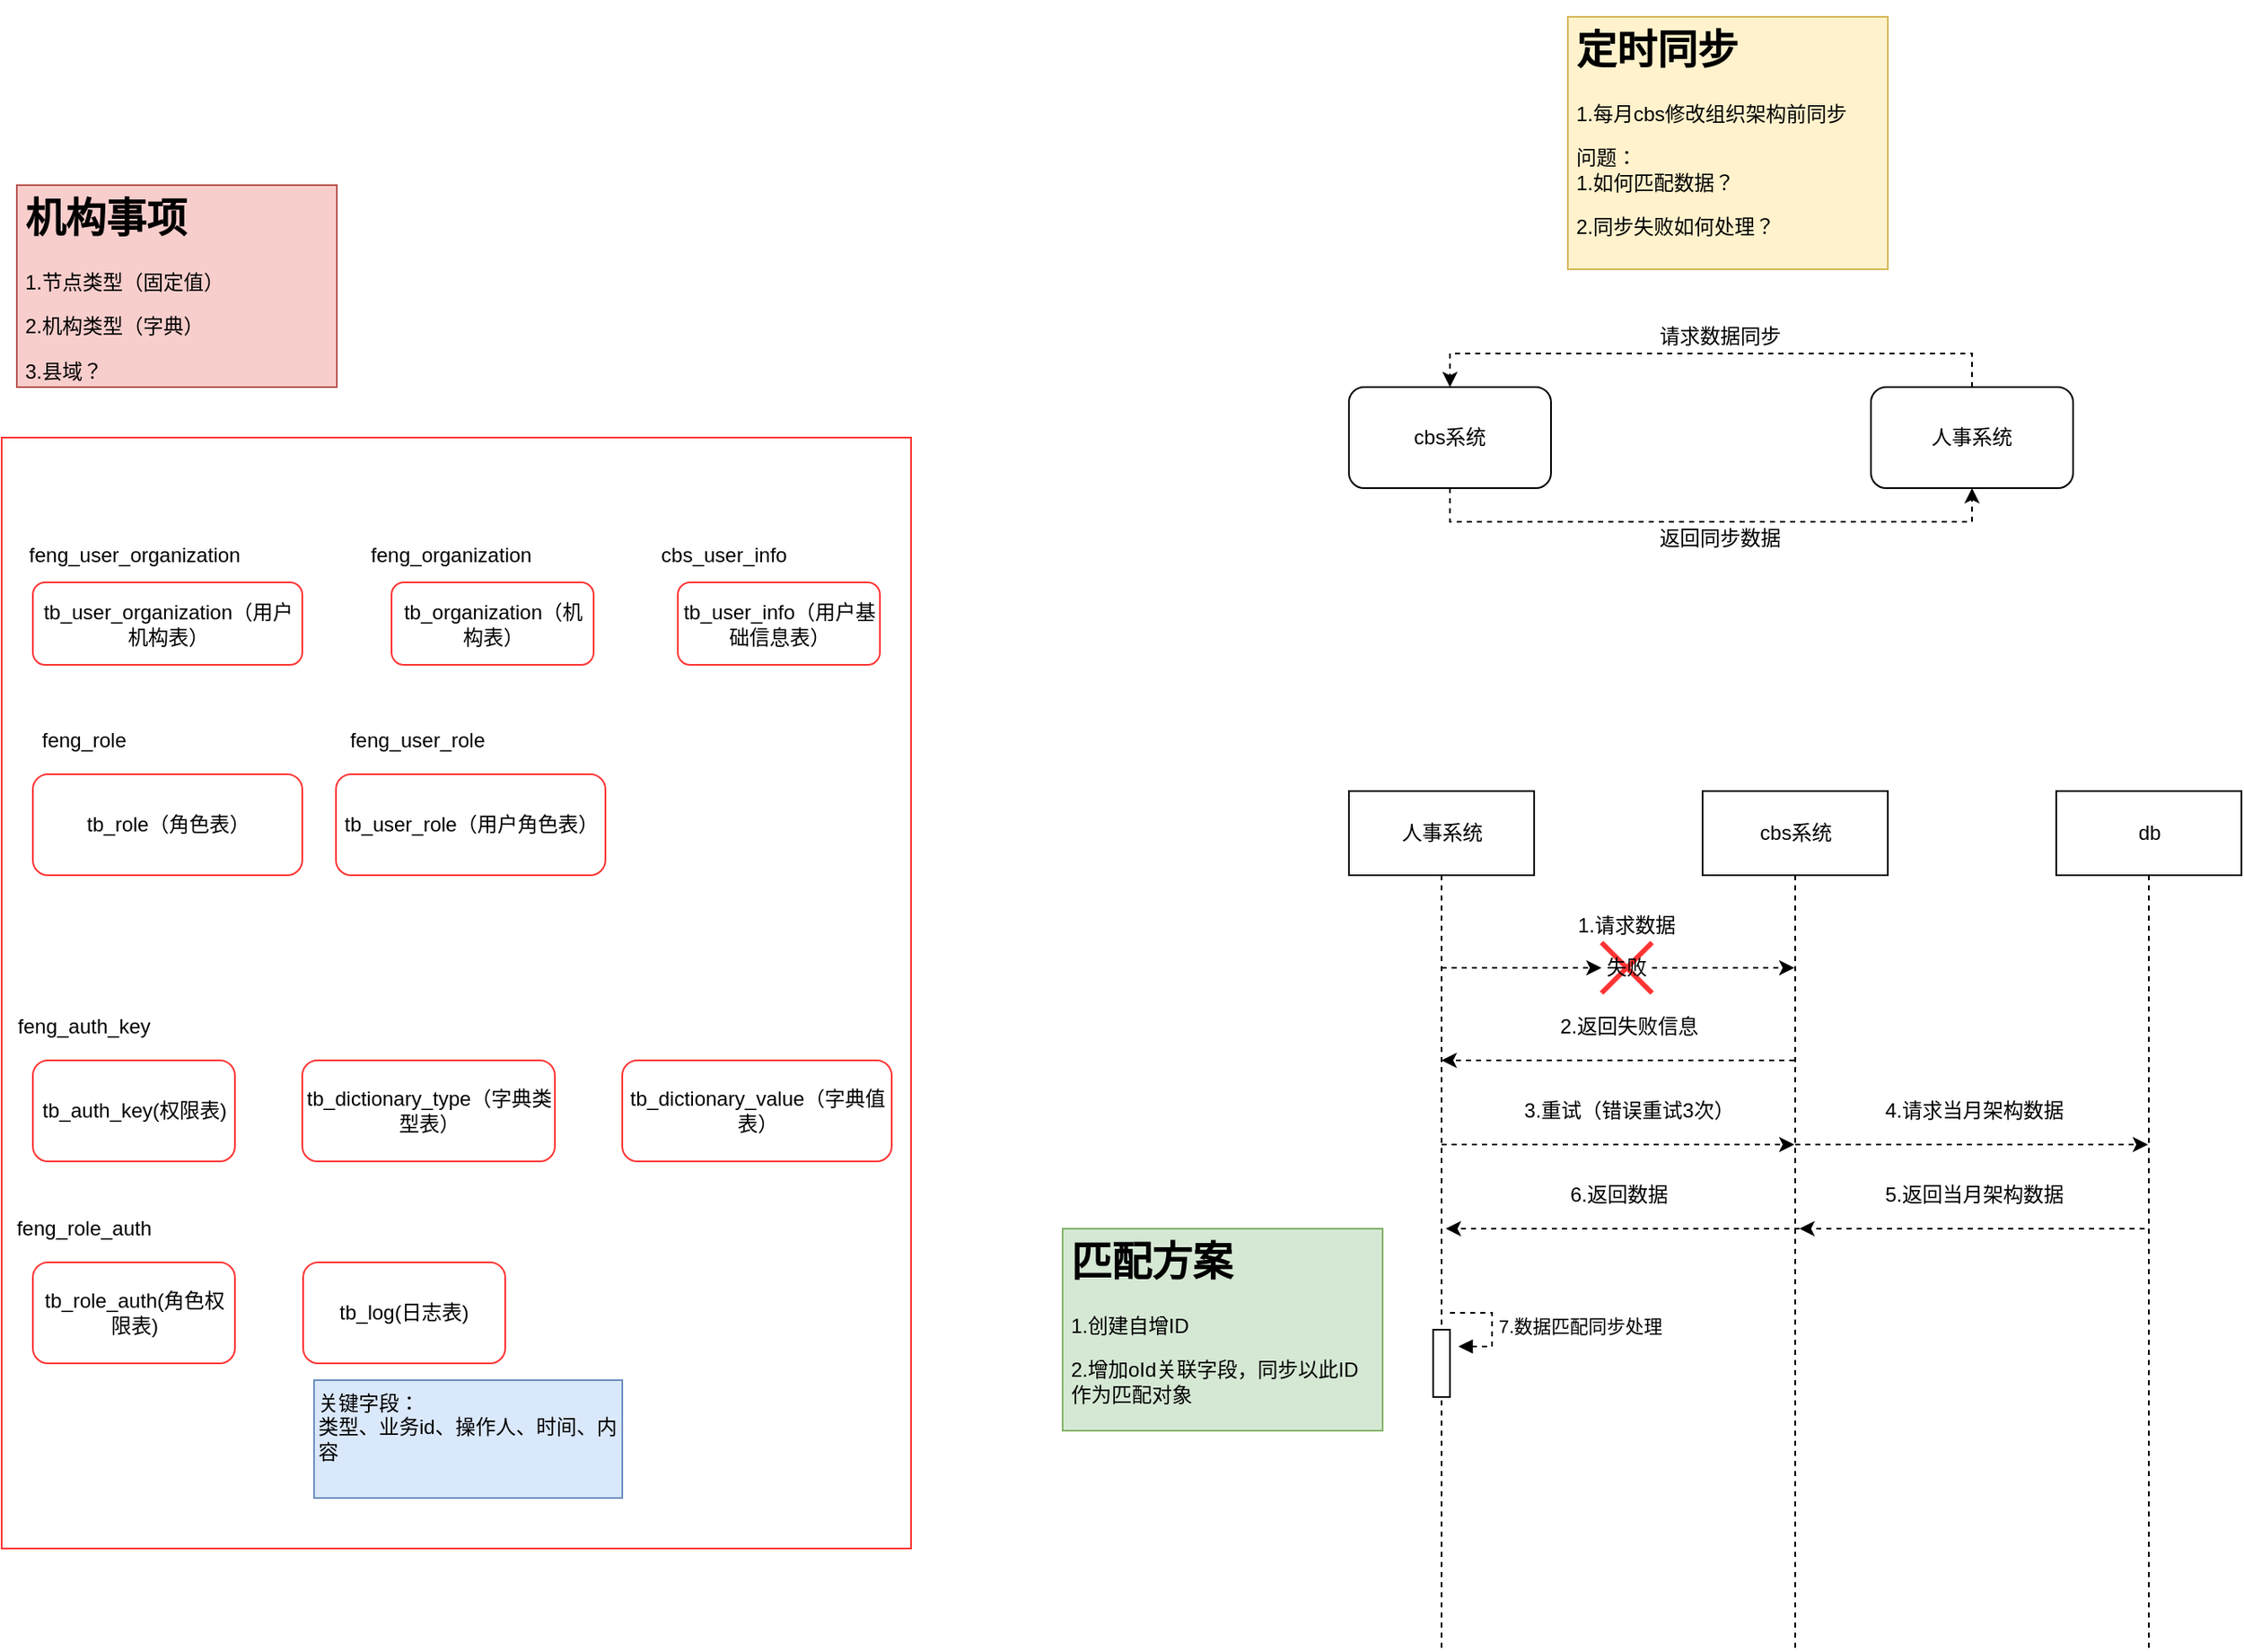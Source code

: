 <mxfile version="12.9.6" type="github">
  <diagram id="gmowgZO424j0YN9QJ7oB" name="Page-1">
    <mxGraphModel dx="2249" dy="1931" grid="1" gridSize="10" guides="1" tooltips="1" connect="1" arrows="1" fold="1" page="1" pageScale="1" pageWidth="827" pageHeight="1169" math="0" shadow="0">
      <root>
        <mxCell id="0" />
        <mxCell id="1" parent="0" />
        <mxCell id="diCT8yxzyd8HaNReu1Z--58" value="" style="rounded=0;whiteSpace=wrap;html=1;strokeColor=#FF3333;" vertex="1" parent="1">
          <mxGeometry x="-660" y="160" width="540" height="660" as="geometry" />
        </mxCell>
        <mxCell id="n_vHZ7G0vCN_T8LKIROB-9" style="edgeStyle=orthogonalEdgeStyle;rounded=0;orthogonalLoop=1;jettySize=auto;html=1;entryX=0.5;entryY=1;entryDx=0;entryDy=0;dashed=1;" parent="1" source="n_vHZ7G0vCN_T8LKIROB-1" target="n_vHZ7G0vCN_T8LKIROB-2" edge="1">
          <mxGeometry relative="1" as="geometry">
            <Array as="points">
              <mxPoint x="200" y="210" />
              <mxPoint x="510" y="210" />
            </Array>
          </mxGeometry>
        </mxCell>
        <mxCell id="n_vHZ7G0vCN_T8LKIROB-10" value="返回同步数据" style="text;html=1;align=center;verticalAlign=middle;resizable=0;points=[];labelBackgroundColor=#ffffff;" parent="n_vHZ7G0vCN_T8LKIROB-9" vertex="1" connectable="0">
          <mxGeometry x="0.126" y="1" relative="1" as="geometry">
            <mxPoint x="-17" y="11" as="offset" />
          </mxGeometry>
        </mxCell>
        <mxCell id="n_vHZ7G0vCN_T8LKIROB-1" value="cbs系统" style="rounded=1;whiteSpace=wrap;html=1;" parent="1" vertex="1">
          <mxGeometry x="140" y="130" width="120" height="60" as="geometry" />
        </mxCell>
        <mxCell id="n_vHZ7G0vCN_T8LKIROB-7" style="edgeStyle=orthogonalEdgeStyle;rounded=0;orthogonalLoop=1;jettySize=auto;html=1;entryX=0.5;entryY=0;entryDx=0;entryDy=0;dashed=1;" parent="1" source="n_vHZ7G0vCN_T8LKIROB-2" target="n_vHZ7G0vCN_T8LKIROB-1" edge="1">
          <mxGeometry relative="1" as="geometry">
            <Array as="points">
              <mxPoint x="510" y="110" />
              <mxPoint x="200" y="110" />
            </Array>
          </mxGeometry>
        </mxCell>
        <mxCell id="n_vHZ7G0vCN_T8LKIROB-8" value="请求数据同步" style="text;html=1;align=center;verticalAlign=middle;resizable=0;points=[];labelBackgroundColor=#ffffff;" parent="n_vHZ7G0vCN_T8LKIROB-7" vertex="1" connectable="0">
          <mxGeometry x="0.126" y="3" relative="1" as="geometry">
            <mxPoint x="27" y="-13" as="offset" />
          </mxGeometry>
        </mxCell>
        <mxCell id="n_vHZ7G0vCN_T8LKIROB-2" value="人事系统" style="rounded=1;whiteSpace=wrap;html=1;" parent="1" vertex="1">
          <mxGeometry x="450" y="130" width="120" height="60" as="geometry" />
        </mxCell>
        <mxCell id="n_vHZ7G0vCN_T8LKIROB-12" value="&lt;h1&gt;定时同步&lt;/h1&gt;&lt;p&gt;1.每月cbs修改组织架构前同步&lt;/p&gt;&lt;p&gt;问题：&lt;br&gt;1.如何匹配数据？&lt;/p&gt;&lt;p&gt;2.同步失败如何处理？&lt;/p&gt;" style="text;html=1;strokeColor=#d6b656;fillColor=#fff2cc;spacing=5;spacingTop=-20;whiteSpace=wrap;overflow=hidden;rounded=0;" parent="1" vertex="1">
          <mxGeometry x="270" y="-90" width="190" height="150" as="geometry" />
        </mxCell>
        <mxCell id="diCT8yxzyd8HaNReu1Z--2" value="人事系统" style="html=1;" vertex="1" parent="1">
          <mxGeometry x="140" y="370" width="110" height="50" as="geometry" />
        </mxCell>
        <mxCell id="diCT8yxzyd8HaNReu1Z--3" value="cbs系统" style="html=1;" vertex="1" parent="1">
          <mxGeometry x="350" y="370" width="110" height="50" as="geometry" />
        </mxCell>
        <mxCell id="diCT8yxzyd8HaNReu1Z--13" style="edgeStyle=orthogonalEdgeStyle;rounded=0;orthogonalLoop=1;jettySize=auto;html=1;dashed=1;" edge="1" parent="1" source="diCT8yxzyd8HaNReu1Z--25" target="diCT8yxzyd8HaNReu1Z--7">
          <mxGeometry relative="1" as="geometry">
            <mxPoint x="350" y="570" as="targetPoint" />
            <Array as="points">
              <mxPoint x="380" y="475" />
              <mxPoint x="380" y="475" />
            </Array>
          </mxGeometry>
        </mxCell>
        <mxCell id="diCT8yxzyd8HaNReu1Z--33" style="edgeStyle=orthogonalEdgeStyle;rounded=0;orthogonalLoop=1;jettySize=auto;html=1;dashed=1;" edge="1" parent="1" source="diCT8yxzyd8HaNReu1Z--4" target="diCT8yxzyd8HaNReu1Z--7">
          <mxGeometry relative="1" as="geometry">
            <Array as="points">
              <mxPoint x="310" y="580" />
              <mxPoint x="310" y="580" />
            </Array>
          </mxGeometry>
        </mxCell>
        <mxCell id="diCT8yxzyd8HaNReu1Z--37" value="3.重试（错误重试3次）" style="text;html=1;align=center;verticalAlign=middle;resizable=0;points=[];labelBackgroundColor=#ffffff;" vertex="1" connectable="0" parent="diCT8yxzyd8HaNReu1Z--33">
          <mxGeometry x="0.319" y="-2" relative="1" as="geometry">
            <mxPoint x="-27.5" y="-22" as="offset" />
          </mxGeometry>
        </mxCell>
        <mxCell id="diCT8yxzyd8HaNReu1Z--4" value="" style="shape=umlLifeline;participant=umlEntity;perimeter=lifelinePerimeter;whiteSpace=wrap;html=1;container=1;collapsible=0;recursiveResize=0;verticalAlign=top;spacingTop=36;labelBackgroundColor=#ffffff;outlineConnect=0;size=0;" vertex="1" parent="1">
          <mxGeometry x="175" y="420" width="40" height="460" as="geometry" />
        </mxCell>
        <mxCell id="diCT8yxzyd8HaNReu1Z--20" value="" style="html=1;points=[];perimeter=orthogonalPerimeter;" vertex="1" parent="diCT8yxzyd8HaNReu1Z--4">
          <mxGeometry x="15" y="270" width="10" height="40" as="geometry" />
        </mxCell>
        <mxCell id="diCT8yxzyd8HaNReu1Z--6" value="db" style="html=1;" vertex="1" parent="1">
          <mxGeometry x="560" y="370" width="110" height="50" as="geometry" />
        </mxCell>
        <mxCell id="diCT8yxzyd8HaNReu1Z--11" style="edgeStyle=orthogonalEdgeStyle;rounded=0;orthogonalLoop=1;jettySize=auto;html=1;dashed=1;" edge="1" parent="1" source="diCT8yxzyd8HaNReu1Z--7" target="diCT8yxzyd8HaNReu1Z--8">
          <mxGeometry relative="1" as="geometry">
            <mxPoint x="550" y="570" as="targetPoint" />
            <Array as="points">
              <mxPoint x="500" y="580" />
              <mxPoint x="500" y="580" />
            </Array>
          </mxGeometry>
        </mxCell>
        <mxCell id="diCT8yxzyd8HaNReu1Z--12" value="4.请求当月架构数据" style="text;html=1;align=center;verticalAlign=middle;resizable=0;points=[];labelBackgroundColor=#ffffff;" vertex="1" connectable="0" parent="diCT8yxzyd8HaNReu1Z--11">
          <mxGeometry x="0.185" relative="1" as="geometry">
            <mxPoint x="-18.5" y="-20" as="offset" />
          </mxGeometry>
        </mxCell>
        <mxCell id="diCT8yxzyd8HaNReu1Z--16" style="edgeStyle=orthogonalEdgeStyle;rounded=0;orthogonalLoop=1;jettySize=auto;html=1;dashed=1;" edge="1" parent="1">
          <mxGeometry relative="1" as="geometry">
            <mxPoint x="407.5" y="630" as="sourcePoint" />
            <mxPoint x="197.5" y="630" as="targetPoint" />
          </mxGeometry>
        </mxCell>
        <mxCell id="diCT8yxzyd8HaNReu1Z--18" value="6.返回数据" style="text;html=1;align=center;verticalAlign=middle;resizable=0;points=[];labelBackgroundColor=#ffffff;" vertex="1" connectable="0" parent="diCT8yxzyd8HaNReu1Z--16">
          <mxGeometry x="-0.176" relative="1" as="geometry">
            <mxPoint x="-21.5" y="-20" as="offset" />
          </mxGeometry>
        </mxCell>
        <mxCell id="diCT8yxzyd8HaNReu1Z--35" style="edgeStyle=orthogonalEdgeStyle;rounded=0;orthogonalLoop=1;jettySize=auto;html=1;dashed=1;" edge="1" parent="1" source="diCT8yxzyd8HaNReu1Z--7" target="diCT8yxzyd8HaNReu1Z--4">
          <mxGeometry relative="1" as="geometry">
            <Array as="points">
              <mxPoint x="300" y="530" />
              <mxPoint x="300" y="530" />
            </Array>
          </mxGeometry>
        </mxCell>
        <mxCell id="diCT8yxzyd8HaNReu1Z--36" value="2.返回失败信息" style="text;html=1;align=center;verticalAlign=middle;resizable=0;points=[];labelBackgroundColor=#ffffff;" vertex="1" connectable="0" parent="diCT8yxzyd8HaNReu1Z--35">
          <mxGeometry x="0.09" y="24" relative="1" as="geometry">
            <mxPoint x="15.5" y="-44" as="offset" />
          </mxGeometry>
        </mxCell>
        <mxCell id="diCT8yxzyd8HaNReu1Z--7" value="" style="shape=umlLifeline;participant=umlEntity;perimeter=lifelinePerimeter;whiteSpace=wrap;html=1;container=1;collapsible=0;recursiveResize=0;verticalAlign=top;spacingTop=36;labelBackgroundColor=#ffffff;outlineConnect=0;size=0;" vertex="1" parent="1">
          <mxGeometry x="385" y="420" width="40" height="460" as="geometry" />
        </mxCell>
        <mxCell id="diCT8yxzyd8HaNReu1Z--15" style="edgeStyle=orthogonalEdgeStyle;rounded=0;orthogonalLoop=1;jettySize=auto;html=1;dashed=1;" edge="1" parent="1">
          <mxGeometry relative="1" as="geometry">
            <mxPoint x="612.5" y="630" as="sourcePoint" />
            <mxPoint x="407.5" y="630" as="targetPoint" />
          </mxGeometry>
        </mxCell>
        <mxCell id="diCT8yxzyd8HaNReu1Z--17" value="5.返回当月架构数据" style="text;html=1;align=center;verticalAlign=middle;resizable=0;points=[];labelBackgroundColor=#ffffff;" vertex="1" connectable="0" parent="diCT8yxzyd8HaNReu1Z--15">
          <mxGeometry x="-0.176" y="2" relative="1" as="geometry">
            <mxPoint x="-17.5" y="-22" as="offset" />
          </mxGeometry>
        </mxCell>
        <mxCell id="diCT8yxzyd8HaNReu1Z--8" value="" style="shape=umlLifeline;participant=umlEntity;perimeter=lifelinePerimeter;whiteSpace=wrap;html=1;container=1;collapsible=0;recursiveResize=0;verticalAlign=top;spacingTop=36;labelBackgroundColor=#ffffff;outlineConnect=0;size=0;" vertex="1" parent="1">
          <mxGeometry x="595" y="420" width="40" height="460" as="geometry" />
        </mxCell>
        <mxCell id="diCT8yxzyd8HaNReu1Z--25" value="失败" style="shape=umlDestroy;whiteSpace=wrap;html=1;strokeWidth=3;strokeColor=#FF3333;" vertex="1" parent="1">
          <mxGeometry x="290" y="460" width="30" height="30" as="geometry" />
        </mxCell>
        <mxCell id="diCT8yxzyd8HaNReu1Z--26" style="edgeStyle=orthogonalEdgeStyle;rounded=0;orthogonalLoop=1;jettySize=auto;html=1;dashed=1;" edge="1" parent="1" source="diCT8yxzyd8HaNReu1Z--4" target="diCT8yxzyd8HaNReu1Z--25">
          <mxGeometry relative="1" as="geometry">
            <mxPoint x="194.5" y="470" as="sourcePoint" />
            <mxPoint x="404.5" y="470" as="targetPoint" />
            <Array as="points">
              <mxPoint x="220" y="475" />
              <mxPoint x="220" y="475" />
            </Array>
          </mxGeometry>
        </mxCell>
        <mxCell id="diCT8yxzyd8HaNReu1Z--34" value="1.请求数据" style="text;html=1;strokeColor=none;fillColor=none;align=center;verticalAlign=middle;whiteSpace=wrap;rounded=0;" vertex="1" parent="1">
          <mxGeometry x="245" y="440" width="120" height="20" as="geometry" />
        </mxCell>
        <mxCell id="diCT8yxzyd8HaNReu1Z--21" value="7.数据匹配同步处理" style="edgeStyle=orthogonalEdgeStyle;html=1;align=left;spacingLeft=2;endArrow=block;rounded=0;entryX=1;entryY=0;dashed=1;" edge="1" parent="1">
          <mxGeometry relative="1" as="geometry">
            <mxPoint x="200" y="680" as="sourcePoint" />
            <Array as="points">
              <mxPoint x="225" y="680" />
            </Array>
            <mxPoint x="205" y="700" as="targetPoint" />
          </mxGeometry>
        </mxCell>
        <mxCell id="diCT8yxzyd8HaNReu1Z--39" value="&lt;h1&gt;匹配方案&lt;/h1&gt;&lt;p&gt;1.创建自增ID&lt;/p&gt;&lt;p&gt;2.增加oId关联字段，同步以此ID作为匹配对象&lt;/p&gt;" style="text;html=1;strokeColor=#82b366;fillColor=#d5e8d4;spacing=5;spacingTop=-20;whiteSpace=wrap;overflow=hidden;rounded=0;" vertex="1" parent="1">
          <mxGeometry x="-30" y="630" width="190" height="120" as="geometry" />
        </mxCell>
        <mxCell id="diCT8yxzyd8HaNReu1Z--40" value="tb_organization（机构表）" style="rounded=1;whiteSpace=wrap;html=1;strokeColor=#FF3333;" vertex="1" parent="1">
          <mxGeometry x="-428.5" y="246" width="120" height="49" as="geometry" />
        </mxCell>
        <mxCell id="diCT8yxzyd8HaNReu1Z--41" value="tb_auth_key(权限表)" style="rounded=1;whiteSpace=wrap;html=1;strokeColor=#FF3333;" vertex="1" parent="1">
          <mxGeometry x="-641.5" y="530" width="120" height="60" as="geometry" />
        </mxCell>
        <mxCell id="diCT8yxzyd8HaNReu1Z--42" value="feng_organization" style="text;html=1;strokeColor=none;fillColor=none;align=center;verticalAlign=middle;whiteSpace=wrap;rounded=0;" vertex="1" parent="1">
          <mxGeometry x="-413" y="225.5" width="40" height="9" as="geometry" />
        </mxCell>
        <mxCell id="diCT8yxzyd8HaNReu1Z--44" value="feng_auth_key" style="text;html=1;strokeColor=none;fillColor=none;align=center;verticalAlign=middle;whiteSpace=wrap;rounded=0;" vertex="1" parent="1">
          <mxGeometry x="-631.5" y="500" width="40" height="20" as="geometry" />
        </mxCell>
        <mxCell id="diCT8yxzyd8HaNReu1Z--46" value="tb_user_info（用户基础信息表）" style="rounded=1;whiteSpace=wrap;html=1;strokeColor=#FF3333;" vertex="1" parent="1">
          <mxGeometry x="-258.5" y="246" width="120" height="49" as="geometry" />
        </mxCell>
        <mxCell id="diCT8yxzyd8HaNReu1Z--47" value="cbs_user_info" style="text;html=1;strokeColor=none;fillColor=none;align=center;verticalAlign=middle;whiteSpace=wrap;rounded=0;" vertex="1" parent="1">
          <mxGeometry x="-252" y="225.5" width="42" height="9" as="geometry" />
        </mxCell>
        <mxCell id="diCT8yxzyd8HaNReu1Z--52" value="tb_dictionary_type（字典类型表）" style="rounded=1;whiteSpace=wrap;html=1;strokeColor=#FF3333;" vertex="1" parent="1">
          <mxGeometry x="-481.5" y="530" width="150" height="60" as="geometry" />
        </mxCell>
        <mxCell id="diCT8yxzyd8HaNReu1Z--53" value="tb_dictionary_value（字典值表）" style="rounded=1;whiteSpace=wrap;html=1;strokeColor=#FF3333;" vertex="1" parent="1">
          <mxGeometry x="-291.5" y="530" width="160" height="60" as="geometry" />
        </mxCell>
        <mxCell id="diCT8yxzyd8HaNReu1Z--54" value="tb_role（角色表）" style="rounded=1;whiteSpace=wrap;html=1;strokeColor=#FF3333;" vertex="1" parent="1">
          <mxGeometry x="-641.5" y="360" width="160" height="60" as="geometry" />
        </mxCell>
        <mxCell id="diCT8yxzyd8HaNReu1Z--55" value="tb_user_role（用户角色表）" style="rounded=1;whiteSpace=wrap;html=1;strokeColor=#FF3333;" vertex="1" parent="1">
          <mxGeometry x="-461.5" y="360" width="160" height="60" as="geometry" />
        </mxCell>
        <mxCell id="diCT8yxzyd8HaNReu1Z--56" value="tb_user_organization（用户机构表）" style="rounded=1;whiteSpace=wrap;html=1;strokeColor=#FF3333;" vertex="1" parent="1">
          <mxGeometry x="-641.5" y="246" width="160" height="49" as="geometry" />
        </mxCell>
        <mxCell id="diCT8yxzyd8HaNReu1Z--63" value="tb_role_auth(角色权限表)" style="rounded=1;whiteSpace=wrap;html=1;strokeColor=#FF3333;" vertex="1" parent="1">
          <mxGeometry x="-641.5" y="650" width="120" height="60" as="geometry" />
        </mxCell>
        <mxCell id="diCT8yxzyd8HaNReu1Z--64" value="feng_user_organization" style="text;html=1;strokeColor=none;fillColor=none;align=center;verticalAlign=middle;whiteSpace=wrap;rounded=0;" vertex="1" parent="1">
          <mxGeometry x="-601.5" y="220" width="40" height="20" as="geometry" />
        </mxCell>
        <mxCell id="diCT8yxzyd8HaNReu1Z--71" value="feng_role" style="text;html=1;strokeColor=none;fillColor=none;align=center;verticalAlign=middle;whiteSpace=wrap;rounded=0;" vertex="1" parent="1">
          <mxGeometry x="-631.5" y="330" width="40" height="20" as="geometry" />
        </mxCell>
        <mxCell id="diCT8yxzyd8HaNReu1Z--79" value="feng_user_role" style="text;html=1;strokeColor=none;fillColor=none;align=center;verticalAlign=middle;whiteSpace=wrap;rounded=0;" vertex="1" parent="1">
          <mxGeometry x="-433" y="330" width="40" height="20" as="geometry" />
        </mxCell>
        <mxCell id="diCT8yxzyd8HaNReu1Z--82" value="&lt;h1&gt;机构事项&lt;/h1&gt;&lt;p&gt;1.节点类型（固定值）&lt;/p&gt;&lt;p&gt;2.机构类型（字典）&lt;/p&gt;&lt;p&gt;3.县域？&lt;/p&gt;" style="text;html=1;strokeColor=#b85450;fillColor=#f8cecc;spacing=5;spacingTop=-20;whiteSpace=wrap;overflow=hidden;rounded=0;" vertex="1" parent="1">
          <mxGeometry x="-651" y="10" width="190" height="120" as="geometry" />
        </mxCell>
        <mxCell id="diCT8yxzyd8HaNReu1Z--83" value="tb_log(日志表)" style="rounded=1;whiteSpace=wrap;html=1;strokeColor=#FF3333;" vertex="1" parent="1">
          <mxGeometry x="-481" y="650" width="120" height="60" as="geometry" />
        </mxCell>
        <mxCell id="diCT8yxzyd8HaNReu1Z--84" value="关键字段：&lt;br&gt;类型、业务id、操作人、时间、内容" style="text;html=1;strokeColor=#6c8ebf;fillColor=#dae8fc;align=left;verticalAlign=top;whiteSpace=wrap;rounded=0;" vertex="1" parent="1">
          <mxGeometry x="-474.5" y="720" width="183" height="70" as="geometry" />
        </mxCell>
        <mxCell id="diCT8yxzyd8HaNReu1Z--85" value="feng_role_auth" style="text;html=1;strokeColor=none;fillColor=none;align=center;verticalAlign=middle;whiteSpace=wrap;rounded=0;" vertex="1" parent="1">
          <mxGeometry x="-631.5" y="620" width="40" height="20" as="geometry" />
        </mxCell>
      </root>
    </mxGraphModel>
  </diagram>
</mxfile>
